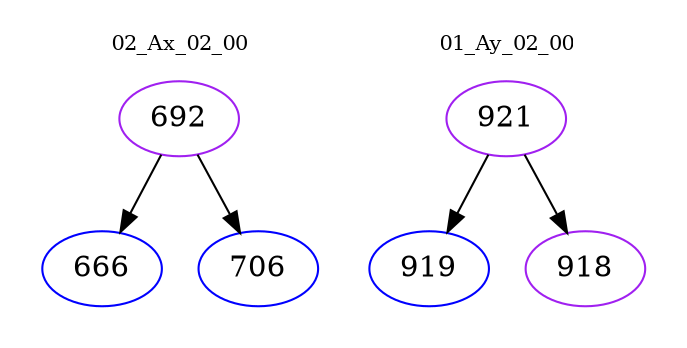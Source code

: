 digraph{
subgraph cluster_0 {
color = white
label = "02_Ax_02_00";
fontsize=10;
T0_692 [label="692", color="purple"]
T0_692 -> T0_666 [color="black"]
T0_666 [label="666", color="blue"]
T0_692 -> T0_706 [color="black"]
T0_706 [label="706", color="blue"]
}
subgraph cluster_1 {
color = white
label = "01_Ay_02_00";
fontsize=10;
T1_921 [label="921", color="purple"]
T1_921 -> T1_919 [color="black"]
T1_919 [label="919", color="blue"]
T1_921 -> T1_918 [color="black"]
T1_918 [label="918", color="purple"]
}
}

